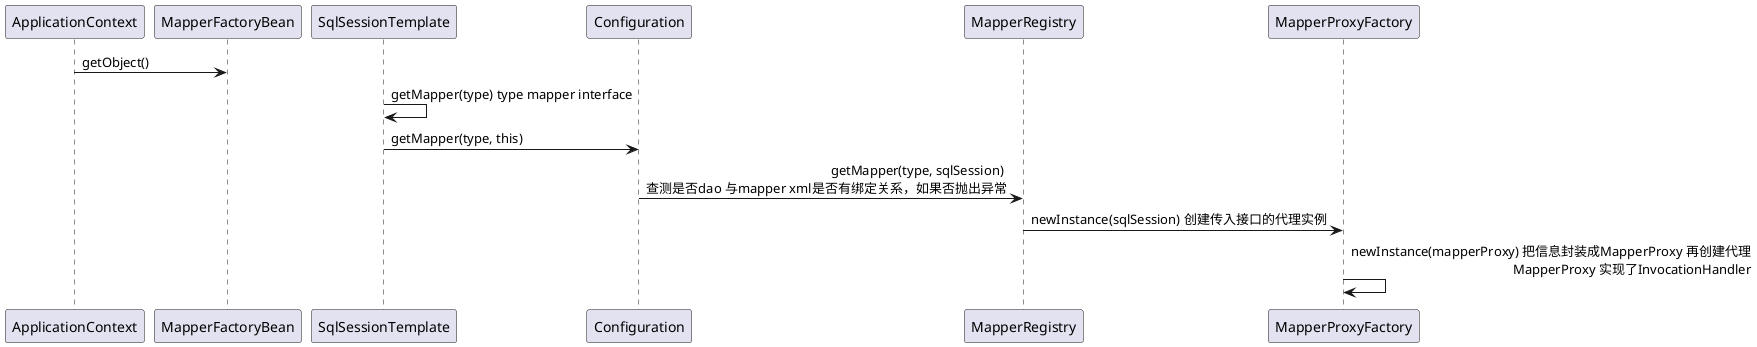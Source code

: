 
@startuml

ApplicationContext->MapperFactoryBean:getObject()
SqlSessionTemplate->SqlSessionTemplate: getMapper(type) type mapper interface
SqlSessionTemplate->Configuration: getMapper(type, this)
Configuration->MapperRegistry: getMapper(type, sqlSession) \r查测是否dao 与mapper xml是否有绑定关系，如果否抛出异常
MapperRegistry->MapperProxyFactory:newInstance(sqlSession) 创建传入接口的代理实例
MapperProxyFactory-> MapperProxyFactory: newInstance(mapperProxy) 把信息封装成MapperProxy 再创建代理\rMapperProxy 实现了InvocationHandler
@enduml

